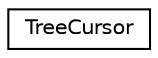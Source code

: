 digraph "Graphical Class Hierarchy"
{
 // LATEX_PDF_SIZE
  edge [fontname="Helvetica",fontsize="10",labelfontname="Helvetica",labelfontsize="10"];
  node [fontname="Helvetica",fontsize="10",shape=record];
  rankdir="LR";
  Node0 [label="TreeCursor",height=0.2,width=0.4,color="black", fillcolor="white", style="filled",URL="$classTreeCursor.html",tooltip="A tree cursor object focuses on a given node in a syntax tree, and allows you to move to adjacent nod..."];
}
